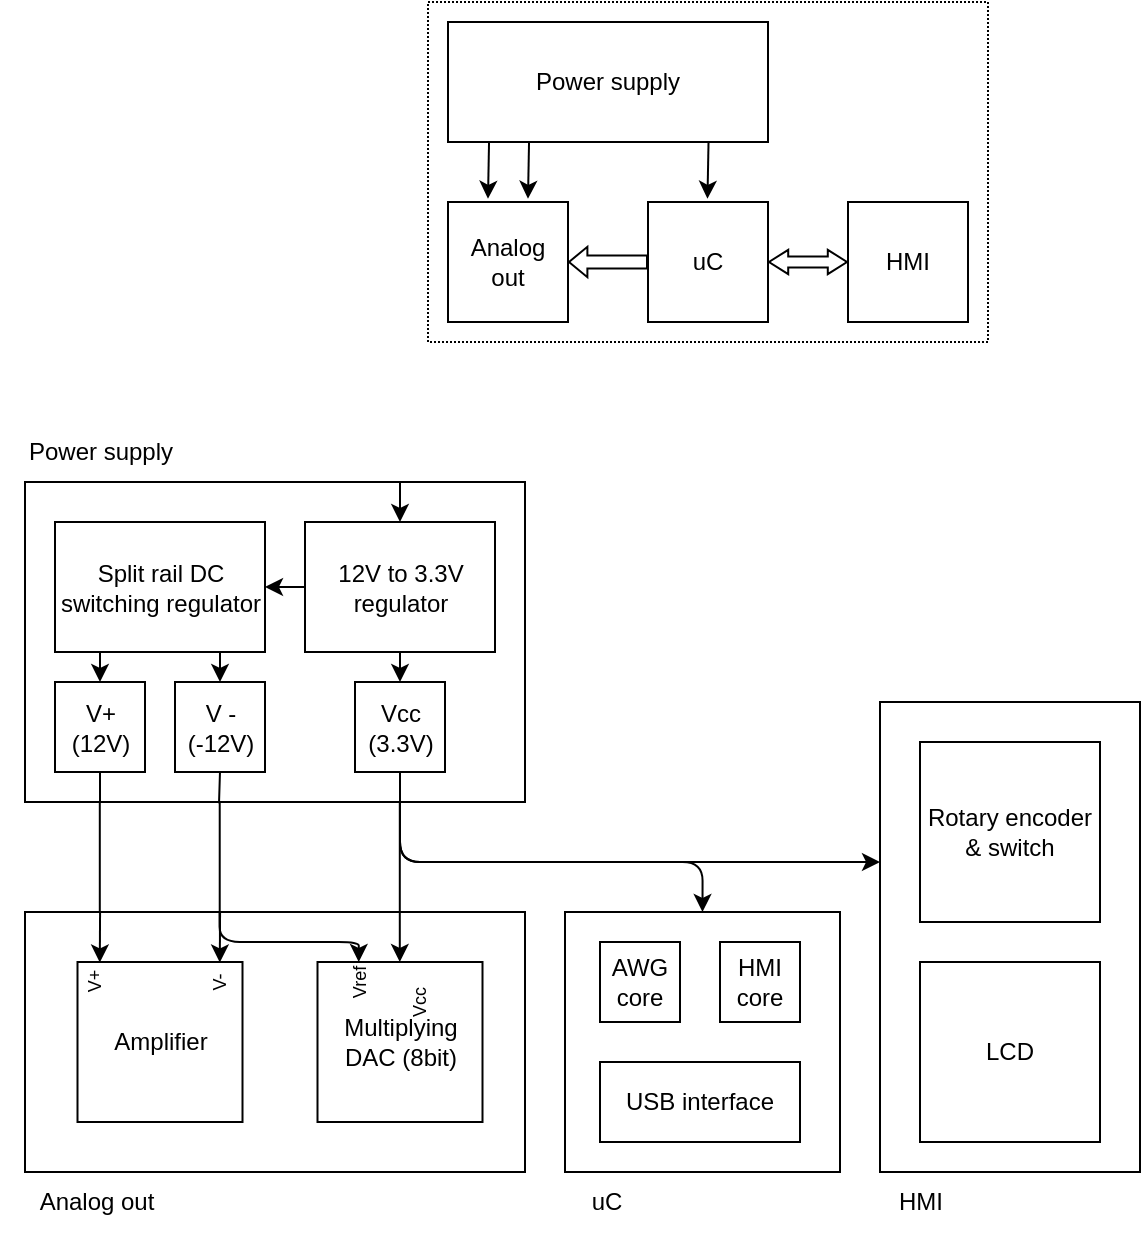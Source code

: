 <mxfile version="20.2.2" type="github">
  <diagram id="7pvFH5eABRikgGRUm6E7" name="Página-1">
    <mxGraphModel dx="1185" dy="620" grid="1" gridSize="10" guides="1" tooltips="1" connect="1" arrows="1" fold="1" page="1" pageScale="1" pageWidth="827" pageHeight="1169" math="0" shadow="0">
      <root>
        <mxCell id="0" />
        <mxCell id="1" parent="0" />
        <mxCell id="ETL1VXgx1O7w-E-OJqYP-1" value="Power supply" style="rounded=0;whiteSpace=wrap;html=1;" parent="1" vertex="1">
          <mxGeometry x="284" y="30" width="160" height="60" as="geometry" />
        </mxCell>
        <mxCell id="ETL1VXgx1O7w-E-OJqYP-2" value="&lt;div&gt;Analog&lt;/div&gt;&lt;div&gt;out&lt;br&gt;&lt;/div&gt;" style="rounded=0;whiteSpace=wrap;html=1;" parent="1" vertex="1">
          <mxGeometry x="284" y="120" width="60" height="60" as="geometry" />
        </mxCell>
        <mxCell id="ETL1VXgx1O7w-E-OJqYP-3" value="uC" style="rounded=0;whiteSpace=wrap;html=1;" parent="1" vertex="1">
          <mxGeometry x="384" y="120" width="60" height="60" as="geometry" />
        </mxCell>
        <mxCell id="ETL1VXgx1O7w-E-OJqYP-4" value="HMI" style="rounded=0;whiteSpace=wrap;html=1;" parent="1" vertex="1">
          <mxGeometry x="484" y="120" width="60" height="60" as="geometry" />
        </mxCell>
        <mxCell id="ETL1VXgx1O7w-E-OJqYP-5" value="" style="shape=flexArrow;endArrow=classic;startArrow=classic;html=1;rounded=0;exitX=1;exitY=0.5;exitDx=0;exitDy=0;endWidth=5.6;endSize=2.868;startWidth=5.6;startSize=2.868;width=5.6;" parent="1" source="ETL1VXgx1O7w-E-OJqYP-3" edge="1">
          <mxGeometry width="100" height="100" relative="1" as="geometry">
            <mxPoint x="384" y="250" as="sourcePoint" />
            <mxPoint x="484" y="150" as="targetPoint" />
          </mxGeometry>
        </mxCell>
        <mxCell id="ETL1VXgx1O7w-E-OJqYP-6" value="" style="shape=flexArrow;endArrow=classic;html=1;rounded=0;exitX=0;exitY=0.5;exitDx=0;exitDy=0;endWidth=7.84;endSize=2.732;width=6.4;" parent="1" source="ETL1VXgx1O7w-E-OJqYP-3" edge="1">
          <mxGeometry width="50" height="50" relative="1" as="geometry">
            <mxPoint x="294" y="200" as="sourcePoint" />
            <mxPoint x="344" y="150" as="targetPoint" />
          </mxGeometry>
        </mxCell>
        <mxCell id="ETL1VXgx1O7w-E-OJqYP-10" value="" style="endArrow=classic;html=1;rounded=0;entryX=0.158;entryY=-0.027;entryDx=0;entryDy=0;entryPerimeter=0;" parent="1" edge="1">
          <mxGeometry width="50" height="50" relative="1" as="geometry">
            <mxPoint x="324.52" y="90" as="sourcePoint" />
            <mxPoint x="324.0" y="118.38" as="targetPoint" />
            <Array as="points">
              <mxPoint x="324.52" y="90" />
            </Array>
          </mxGeometry>
        </mxCell>
        <mxCell id="ETL1VXgx1O7w-E-OJqYP-11" value="" style="endArrow=classic;html=1;rounded=0;entryX=0.158;entryY=-0.027;entryDx=0;entryDy=0;entryPerimeter=0;" parent="1" edge="1">
          <mxGeometry width="50" height="50" relative="1" as="geometry">
            <mxPoint x="304.52" y="90" as="sourcePoint" />
            <mxPoint x="304.0" y="118.38" as="targetPoint" />
            <Array as="points">
              <mxPoint x="304.52" y="90" />
            </Array>
          </mxGeometry>
        </mxCell>
        <mxCell id="ETL1VXgx1O7w-E-OJqYP-12" value="" style="endArrow=classic;html=1;rounded=0;entryX=0.158;entryY=-0.027;entryDx=0;entryDy=0;entryPerimeter=0;" parent="1" edge="1">
          <mxGeometry width="50" height="50" relative="1" as="geometry">
            <mxPoint x="414.26" y="90" as="sourcePoint" />
            <mxPoint x="413.74" y="118.38" as="targetPoint" />
            <Array as="points">
              <mxPoint x="414.26" y="90" />
            </Array>
          </mxGeometry>
        </mxCell>
        <mxCell id="hddoIIIZTjqqpR7IFEJA-2" value="" style="rounded=0;whiteSpace=wrap;html=1;fillColor=none;dashed=1;dashPattern=1 1;" vertex="1" parent="1">
          <mxGeometry x="274" y="20" width="280" height="170" as="geometry" />
        </mxCell>
        <mxCell id="hddoIIIZTjqqpR7IFEJA-27" style="edgeStyle=orthogonalEdgeStyle;rounded=0;orthogonalLoop=1;jettySize=auto;html=1;exitX=0.75;exitY=0;exitDx=0;exitDy=0;entryX=0.5;entryY=0;entryDx=0;entryDy=0;" edge="1" parent="1" source="hddoIIIZTjqqpR7IFEJA-4" target="hddoIIIZTjqqpR7IFEJA-12">
          <mxGeometry relative="1" as="geometry" />
        </mxCell>
        <mxCell id="hddoIIIZTjqqpR7IFEJA-29" style="edgeStyle=orthogonalEdgeStyle;rounded=1;orthogonalLoop=1;jettySize=auto;html=1;exitX=0.75;exitY=0;exitDx=0;exitDy=0;entryX=0.5;entryY=0;entryDx=0;entryDy=0;" edge="1" parent="1" source="hddoIIIZTjqqpR7IFEJA-4" target="hddoIIIZTjqqpR7IFEJA-12">
          <mxGeometry relative="1" as="geometry" />
        </mxCell>
        <mxCell id="hddoIIIZTjqqpR7IFEJA-37" style="edgeStyle=orthogonalEdgeStyle;rounded=1;orthogonalLoop=1;jettySize=auto;html=1;exitX=0.75;exitY=1;exitDx=0;exitDy=0;targetPerimeterSpacing=0;entryX=0.5;entryY=0;entryDx=0;entryDy=0;" edge="1" parent="1" source="hddoIIIZTjqqpR7IFEJA-4" target="hddoIIIZTjqqpR7IFEJA-38">
          <mxGeometry relative="1" as="geometry">
            <mxPoint x="442.5" y="470" as="targetPoint" />
            <Array as="points">
              <mxPoint x="260" y="450" />
              <mxPoint x="411" y="450" />
            </Array>
          </mxGeometry>
        </mxCell>
        <mxCell id="hddoIIIZTjqqpR7IFEJA-4" value="" style="rounded=0;whiteSpace=wrap;html=1;strokeColor=default;fillColor=default;" vertex="1" parent="1">
          <mxGeometry x="72.5" y="260" width="250" height="160" as="geometry" />
        </mxCell>
        <mxCell id="hddoIIIZTjqqpR7IFEJA-24" style="edgeStyle=orthogonalEdgeStyle;rounded=0;orthogonalLoop=1;jettySize=auto;html=1;exitX=0.5;exitY=1;exitDx=0;exitDy=0;entryX=0.15;entryY=1;entryDx=0;entryDy=0;entryPerimeter=0;endArrow=none;endFill=0;" edge="1" parent="1" source="hddoIIIZTjqqpR7IFEJA-5" target="hddoIIIZTjqqpR7IFEJA-4">
          <mxGeometry relative="1" as="geometry" />
        </mxCell>
        <mxCell id="hddoIIIZTjqqpR7IFEJA-5" value="&lt;div&gt;V+ &lt;br&gt;&lt;/div&gt;&lt;div&gt;(12V)&lt;/div&gt;" style="whiteSpace=wrap;html=1;aspect=fixed;strokeColor=default;fillColor=default;" vertex="1" parent="1">
          <mxGeometry x="87.5" y="360" width="45" height="45" as="geometry" />
        </mxCell>
        <mxCell id="hddoIIIZTjqqpR7IFEJA-25" style="edgeStyle=orthogonalEdgeStyle;rounded=0;orthogonalLoop=1;jettySize=auto;html=1;exitX=0.5;exitY=1;exitDx=0;exitDy=0;entryX=0.388;entryY=1.004;entryDx=0;entryDy=0;entryPerimeter=0;endArrow=none;endFill=0;" edge="1" parent="1" source="hddoIIIZTjqqpR7IFEJA-6" target="hddoIIIZTjqqpR7IFEJA-4">
          <mxGeometry relative="1" as="geometry" />
        </mxCell>
        <mxCell id="hddoIIIZTjqqpR7IFEJA-6" value="&lt;div&gt;V - &lt;br&gt;&lt;/div&gt;&lt;div&gt;(-12V)&lt;/div&gt;" style="whiteSpace=wrap;html=1;aspect=fixed;strokeColor=default;fillColor=default;" vertex="1" parent="1">
          <mxGeometry x="147.5" y="360" width="45" height="45" as="geometry" />
        </mxCell>
        <mxCell id="hddoIIIZTjqqpR7IFEJA-19" style="edgeStyle=orthogonalEdgeStyle;rounded=0;orthogonalLoop=1;jettySize=auto;html=1;exitX=0.75;exitY=1;exitDx=0;exitDy=0;entryX=0.5;entryY=0;entryDx=0;entryDy=0;" edge="1" parent="1" source="hddoIIIZTjqqpR7IFEJA-11" target="hddoIIIZTjqqpR7IFEJA-6">
          <mxGeometry relative="1" as="geometry" />
        </mxCell>
        <mxCell id="hddoIIIZTjqqpR7IFEJA-22" style="edgeStyle=orthogonalEdgeStyle;rounded=0;orthogonalLoop=1;jettySize=auto;html=1;exitX=0.25;exitY=1;exitDx=0;exitDy=0;entryX=0.5;entryY=0;entryDx=0;entryDy=0;" edge="1" parent="1" source="hddoIIIZTjqqpR7IFEJA-11" target="hddoIIIZTjqqpR7IFEJA-5">
          <mxGeometry relative="1" as="geometry" />
        </mxCell>
        <mxCell id="hddoIIIZTjqqpR7IFEJA-11" value="Split rail DC switching regulator" style="rounded=0;whiteSpace=wrap;html=1;strokeColor=default;fillColor=default;" vertex="1" parent="1">
          <mxGeometry x="87.5" y="280" width="105" height="65" as="geometry" />
        </mxCell>
        <mxCell id="hddoIIIZTjqqpR7IFEJA-17" style="edgeStyle=orthogonalEdgeStyle;rounded=0;orthogonalLoop=1;jettySize=auto;html=1;exitX=0;exitY=0.5;exitDx=0;exitDy=0;entryX=1;entryY=0.5;entryDx=0;entryDy=0;" edge="1" parent="1" source="hddoIIIZTjqqpR7IFEJA-12" target="hddoIIIZTjqqpR7IFEJA-11">
          <mxGeometry relative="1" as="geometry" />
        </mxCell>
        <mxCell id="hddoIIIZTjqqpR7IFEJA-23" style="edgeStyle=orthogonalEdgeStyle;rounded=0;orthogonalLoop=1;jettySize=auto;html=1;exitX=0.5;exitY=1;exitDx=0;exitDy=0;entryX=0.5;entryY=0;entryDx=0;entryDy=0;" edge="1" parent="1" source="hddoIIIZTjqqpR7IFEJA-12" target="hddoIIIZTjqqpR7IFEJA-15">
          <mxGeometry relative="1" as="geometry" />
        </mxCell>
        <mxCell id="hddoIIIZTjqqpR7IFEJA-12" value="&lt;div&gt;12V to 3.3V &lt;br&gt;&lt;/div&gt;&lt;div&gt;regulator&lt;/div&gt;" style="rounded=0;whiteSpace=wrap;html=1;strokeColor=default;fillColor=default;" vertex="1" parent="1">
          <mxGeometry x="212.5" y="280" width="95" height="65" as="geometry" />
        </mxCell>
        <mxCell id="hddoIIIZTjqqpR7IFEJA-26" style="edgeStyle=orthogonalEdgeStyle;rounded=0;orthogonalLoop=1;jettySize=auto;html=1;exitX=0.5;exitY=1;exitDx=0;exitDy=0;entryX=0.75;entryY=1;entryDx=0;entryDy=0;endArrow=none;endFill=0;" edge="1" parent="1" source="hddoIIIZTjqqpR7IFEJA-15" target="hddoIIIZTjqqpR7IFEJA-4">
          <mxGeometry relative="1" as="geometry" />
        </mxCell>
        <mxCell id="hddoIIIZTjqqpR7IFEJA-15" value="&lt;div&gt;Vcc &lt;br&gt;&lt;/div&gt;&lt;div&gt;(3.3V)&lt;/div&gt;" style="whiteSpace=wrap;html=1;aspect=fixed;strokeColor=default;fillColor=default;" vertex="1" parent="1">
          <mxGeometry x="237.5" y="360" width="45" height="45" as="geometry" />
        </mxCell>
        <mxCell id="hddoIIIZTjqqpR7IFEJA-16" value="Power supply" style="text;html=1;align=center;verticalAlign=middle;resizable=0;points=[];autosize=1;strokeColor=none;fillColor=none;" vertex="1" parent="1">
          <mxGeometry x="60" y="230" width="100" height="30" as="geometry" />
        </mxCell>
        <mxCell id="hddoIIIZTjqqpR7IFEJA-30" value="" style="endArrow=classic;html=1;rounded=1;targetPerimeterSpacing=0;entryX=0.5;entryY=0;entryDx=0;entryDy=0;exitX=0.75;exitY=0;exitDx=0;exitDy=0;" edge="1" parent="1" source="hddoIIIZTjqqpR7IFEJA-4" target="hddoIIIZTjqqpR7IFEJA-12">
          <mxGeometry width="50" height="50" relative="1" as="geometry">
            <mxPoint x="282.5" y="310" as="sourcePoint" />
            <mxPoint x="332.5" y="260" as="targetPoint" />
          </mxGeometry>
        </mxCell>
        <mxCell id="hddoIIIZTjqqpR7IFEJA-43" style="edgeStyle=orthogonalEdgeStyle;rounded=1;orthogonalLoop=1;jettySize=auto;html=1;exitX=0.151;exitY=0.012;exitDx=0;exitDy=0;entryX=0.25;entryY=0;entryDx=0;entryDy=0;targetPerimeterSpacing=0;exitPerimeter=0;" edge="1" parent="1" source="hddoIIIZTjqqpR7IFEJA-32" target="hddoIIIZTjqqpR7IFEJA-40">
          <mxGeometry relative="1" as="geometry">
            <Array as="points">
              <mxPoint x="110" y="490" />
              <mxPoint x="119" y="490" />
            </Array>
          </mxGeometry>
        </mxCell>
        <mxCell id="hddoIIIZTjqqpR7IFEJA-32" value="" style="rounded=0;whiteSpace=wrap;html=1;strokeColor=default;fillColor=default;" vertex="1" parent="1">
          <mxGeometry x="72.5" y="475" width="250" height="130" as="geometry" />
        </mxCell>
        <mxCell id="hddoIIIZTjqqpR7IFEJA-34" style="edgeStyle=orthogonalEdgeStyle;rounded=1;orthogonalLoop=1;jettySize=auto;html=1;exitX=0.25;exitY=1;exitDx=0;exitDy=0;entryX=0.25;entryY=0;entryDx=0;entryDy=0;targetPerimeterSpacing=0;endArrow=none;endFill=0;" edge="1" parent="1">
          <mxGeometry relative="1" as="geometry">
            <mxPoint x="109.9" y="420" as="sourcePoint" />
            <mxPoint x="109.9" y="475" as="targetPoint" />
          </mxGeometry>
        </mxCell>
        <mxCell id="hddoIIIZTjqqpR7IFEJA-35" style="edgeStyle=orthogonalEdgeStyle;rounded=1;orthogonalLoop=1;jettySize=auto;html=1;exitX=0.25;exitY=1;exitDx=0;exitDy=0;entryX=0.25;entryY=0;entryDx=0;entryDy=0;targetPerimeterSpacing=0;endArrow=none;endFill=0;" edge="1" parent="1">
          <mxGeometry relative="1" as="geometry">
            <mxPoint x="169.86" y="420" as="sourcePoint" />
            <mxPoint x="169.86" y="475" as="targetPoint" />
          </mxGeometry>
        </mxCell>
        <mxCell id="hddoIIIZTjqqpR7IFEJA-36" style="edgeStyle=orthogonalEdgeStyle;rounded=1;orthogonalLoop=1;jettySize=auto;html=1;exitX=0.25;exitY=1;exitDx=0;exitDy=0;entryX=0.25;entryY=0;entryDx=0;entryDy=0;targetPerimeterSpacing=0;endArrow=none;endFill=0;" edge="1" parent="1">
          <mxGeometry relative="1" as="geometry">
            <mxPoint x="259.9" y="420" as="sourcePoint" />
            <mxPoint x="259.9" y="475" as="targetPoint" />
            <Array as="points">
              <mxPoint x="260.19" y="460" />
              <mxPoint x="260.19" y="460" />
            </Array>
          </mxGeometry>
        </mxCell>
        <mxCell id="hddoIIIZTjqqpR7IFEJA-38" value="" style="rounded=0;whiteSpace=wrap;html=1;strokeColor=default;fillColor=default;" vertex="1" parent="1">
          <mxGeometry x="342.5" y="475" width="137.5" height="130" as="geometry" />
        </mxCell>
        <mxCell id="hddoIIIZTjqqpR7IFEJA-39" value="Multiplying DAC (8bit)" style="rounded=0;whiteSpace=wrap;html=1;strokeColor=default;fillColor=default;" vertex="1" parent="1">
          <mxGeometry x="218.75" y="500" width="82.5" height="80" as="geometry" />
        </mxCell>
        <mxCell id="hddoIIIZTjqqpR7IFEJA-40" value="Amplifier" style="rounded=0;whiteSpace=wrap;html=1;strokeColor=default;fillColor=default;" vertex="1" parent="1">
          <mxGeometry x="98.75" y="500" width="82.5" height="80" as="geometry" />
        </mxCell>
        <mxCell id="hddoIIIZTjqqpR7IFEJA-42" value="" style="endArrow=classic;html=1;rounded=1;targetPerimeterSpacing=0;" edge="1" parent="1" target="hddoIIIZTjqqpR7IFEJA-32">
          <mxGeometry width="50" height="50" relative="1" as="geometry">
            <mxPoint x="110" y="475" as="sourcePoint" />
            <mxPoint x="160" y="425" as="targetPoint" />
          </mxGeometry>
        </mxCell>
        <mxCell id="hddoIIIZTjqqpR7IFEJA-49" style="edgeStyle=orthogonalEdgeStyle;rounded=1;orthogonalLoop=1;jettySize=auto;html=1;targetPerimeterSpacing=0;entryX=0.25;entryY=0;entryDx=0;entryDy=0;exitX=0.389;exitY=-0.001;exitDx=0;exitDy=0;exitPerimeter=0;" edge="1" parent="1" source="hddoIIIZTjqqpR7IFEJA-32" target="hddoIIIZTjqqpR7IFEJA-39">
          <mxGeometry relative="1" as="geometry">
            <mxPoint x="180.625" y="500" as="targetPoint" />
            <mxPoint x="170" y="480" as="sourcePoint" />
            <Array as="points">
              <mxPoint x="170" y="490" />
              <mxPoint x="239" y="490" />
            </Array>
          </mxGeometry>
        </mxCell>
        <mxCell id="hddoIIIZTjqqpR7IFEJA-51" value="" style="endArrow=classic;html=1;rounded=1;targetPerimeterSpacing=0;exitX=0.75;exitY=0;exitDx=0;exitDy=0;entryX=0.5;entryY=0;entryDx=0;entryDy=0;" edge="1" parent="1">
          <mxGeometry width="50" height="50" relative="1" as="geometry">
            <mxPoint x="259.9" y="475" as="sourcePoint" />
            <mxPoint x="259.9" y="500" as="targetPoint" />
          </mxGeometry>
        </mxCell>
        <mxCell id="hddoIIIZTjqqpR7IFEJA-53" value="" style="rounded=0;whiteSpace=wrap;html=1;strokeColor=default;fillColor=default;" vertex="1" parent="1">
          <mxGeometry x="500" y="370" width="130" height="235" as="geometry" />
        </mxCell>
        <mxCell id="hddoIIIZTjqqpR7IFEJA-54" value="LCD" style="whiteSpace=wrap;html=1;aspect=fixed;strokeColor=default;fillColor=default;" vertex="1" parent="1">
          <mxGeometry x="520" y="500" width="90" height="90" as="geometry" />
        </mxCell>
        <mxCell id="hddoIIIZTjqqpR7IFEJA-55" value="Rotary encoder &amp;amp; switch" style="whiteSpace=wrap;html=1;aspect=fixed;strokeColor=default;fillColor=default;" vertex="1" parent="1">
          <mxGeometry x="520" y="390" width="90" height="90" as="geometry" />
        </mxCell>
        <mxCell id="hddoIIIZTjqqpR7IFEJA-57" value="AWG core" style="whiteSpace=wrap;html=1;aspect=fixed;strokeColor=default;fillColor=default;" vertex="1" parent="1">
          <mxGeometry x="360" y="490" width="40" height="40" as="geometry" />
        </mxCell>
        <mxCell id="hddoIIIZTjqqpR7IFEJA-59" value="HMI core" style="whiteSpace=wrap;html=1;aspect=fixed;strokeColor=default;fillColor=default;" vertex="1" parent="1">
          <mxGeometry x="420" y="490" width="40" height="40" as="geometry" />
        </mxCell>
        <mxCell id="hddoIIIZTjqqpR7IFEJA-61" value="USB interface" style="rounded=0;whiteSpace=wrap;html=1;strokeColor=default;fillColor=default;" vertex="1" parent="1">
          <mxGeometry x="360" y="550" width="100" height="40" as="geometry" />
        </mxCell>
        <mxCell id="hddoIIIZTjqqpR7IFEJA-62" style="edgeStyle=orthogonalEdgeStyle;rounded=1;orthogonalLoop=1;jettySize=auto;html=1;exitX=0.75;exitY=1;exitDx=0;exitDy=0;targetPerimeterSpacing=0;" edge="1" parent="1" source="hddoIIIZTjqqpR7IFEJA-4" target="hddoIIIZTjqqpR7IFEJA-53">
          <mxGeometry relative="1" as="geometry">
            <mxPoint x="425.25" y="490" as="targetPoint" />
            <mxPoint x="274" y="435" as="sourcePoint" />
            <Array as="points">
              <mxPoint x="260" y="450" />
            </Array>
          </mxGeometry>
        </mxCell>
        <mxCell id="hddoIIIZTjqqpR7IFEJA-63" value="Analog out" style="text;html=1;align=center;verticalAlign=middle;resizable=0;points=[];autosize=1;strokeColor=none;fillColor=none;" vertex="1" parent="1">
          <mxGeometry x="67.5" y="605" width="80" height="30" as="geometry" />
        </mxCell>
        <mxCell id="hddoIIIZTjqqpR7IFEJA-64" value="uC" style="text;html=1;align=center;verticalAlign=middle;resizable=0;points=[];autosize=1;strokeColor=none;fillColor=none;" vertex="1" parent="1">
          <mxGeometry x="342.5" y="605" width="40" height="30" as="geometry" />
        </mxCell>
        <mxCell id="hddoIIIZTjqqpR7IFEJA-65" value="HMI" style="text;html=1;align=center;verticalAlign=middle;resizable=0;points=[];autosize=1;strokeColor=none;fillColor=none;" vertex="1" parent="1">
          <mxGeometry x="500" y="605" width="40" height="30" as="geometry" />
        </mxCell>
        <mxCell id="hddoIIIZTjqqpR7IFEJA-67" value="" style="endArrow=classic;html=1;rounded=1;targetPerimeterSpacing=0;entryX=0.847;entryY=0.003;entryDx=0;entryDy=0;entryPerimeter=0;" edge="1" parent="1">
          <mxGeometry width="50" height="50" relative="1" as="geometry">
            <mxPoint x="170.03" y="475" as="sourcePoint" />
            <mxPoint x="169.907" y="500.24" as="targetPoint" />
          </mxGeometry>
        </mxCell>
        <mxCell id="hddoIIIZTjqqpR7IFEJA-68" value="" style="endArrow=classic;html=1;rounded=1;targetPerimeterSpacing=0;entryX=0.847;entryY=0.003;entryDx=0;entryDy=0;entryPerimeter=0;" edge="1" parent="1">
          <mxGeometry width="50" height="50" relative="1" as="geometry">
            <mxPoint x="110.03" y="475" as="sourcePoint" />
            <mxPoint x="109.907" y="500.24" as="targetPoint" />
          </mxGeometry>
        </mxCell>
        <mxCell id="hddoIIIZTjqqpR7IFEJA-71" value="Vref" style="text;html=1;strokeColor=none;fillColor=none;align=center;verticalAlign=middle;whiteSpace=wrap;rounded=0;rotation=-90;fontSize=9;" vertex="1" parent="1">
          <mxGeometry x="210" y="495" width="60" height="30" as="geometry" />
        </mxCell>
        <mxCell id="hddoIIIZTjqqpR7IFEJA-72" value="V-" style="text;html=1;strokeColor=none;fillColor=none;align=center;verticalAlign=middle;whiteSpace=wrap;rounded=0;rotation=-90;fontSize=9;" vertex="1" parent="1">
          <mxGeometry x="140" y="495" width="60" height="30" as="geometry" />
        </mxCell>
        <mxCell id="hddoIIIZTjqqpR7IFEJA-73" value="Vcc" style="text;html=1;strokeColor=none;fillColor=none;align=center;verticalAlign=middle;whiteSpace=wrap;rounded=0;rotation=-90;fontSize=9;" vertex="1" parent="1">
          <mxGeometry x="240" y="505" width="60" height="30" as="geometry" />
        </mxCell>
        <mxCell id="hddoIIIZTjqqpR7IFEJA-74" value="V+" style="text;html=1;strokeColor=none;fillColor=none;align=center;verticalAlign=middle;whiteSpace=wrap;rounded=0;rotation=-90;fontSize=9;" vertex="1" parent="1">
          <mxGeometry x="77.5" y="495" width="60" height="30" as="geometry" />
        </mxCell>
      </root>
    </mxGraphModel>
  </diagram>
</mxfile>
